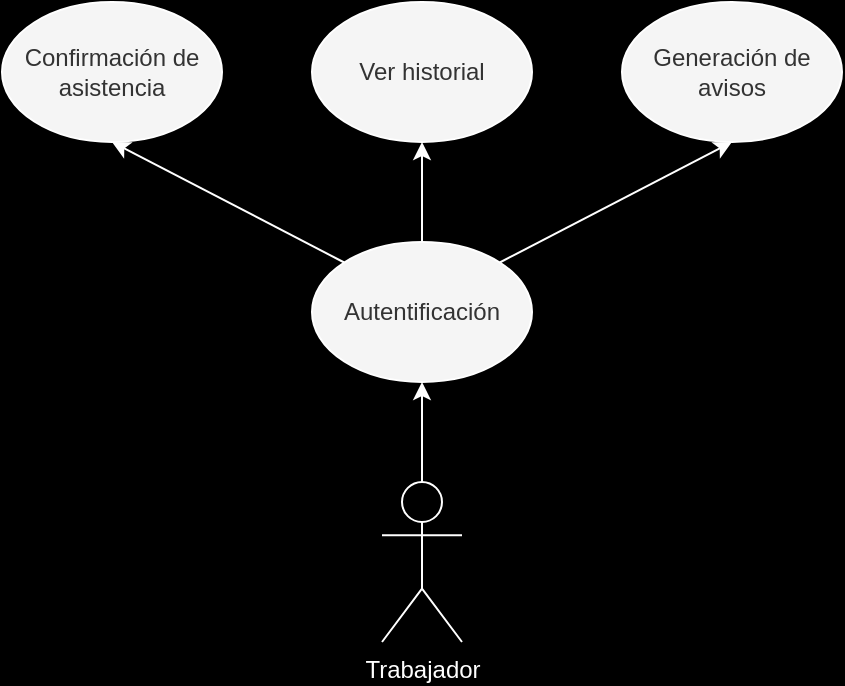 <mxfile>
    <diagram id="AiGytn9JHFQV3gxmal1b" name="Page-1">
        <mxGraphModel dx="746" dy="563" grid="1" gridSize="10" guides="1" tooltips="1" connect="1" arrows="1" fold="1" page="1" pageScale="1" pageWidth="850" pageHeight="1100" background="#000000" math="0" shadow="0">
            <root>
                <mxCell id="0"/>
                <mxCell id="1" parent="0"/>
                <mxCell id="10" style="edgeStyle=none;html=1;exitX=0.5;exitY=0;exitDx=0;exitDy=0;exitPerimeter=0;entryX=0.5;entryY=1;entryDx=0;entryDy=0;fillColor=#f5f5f5;strokeColor=#FFFFFF;" parent="1" source="2" target="5" edge="1">
                    <mxGeometry relative="1" as="geometry"/>
                </mxCell>
                <mxCell id="2" value="Trabajador" style="shape=umlActor;verticalLabelPosition=bottom;verticalAlign=top;html=1;fillColor=none;fontColor=#FFFFFF;strokeColor=#FFFFFF;" parent="1" vertex="1">
                    <mxGeometry x="405" y="630" width="40" height="80" as="geometry"/>
                </mxCell>
                <mxCell id="11" style="edgeStyle=none;html=1;exitX=0.5;exitY=0;exitDx=0;exitDy=0;entryX=0.5;entryY=1;entryDx=0;entryDy=0;fillColor=#f5f5f5;strokeColor=#FFFFFF;" parent="1" source="5" target="8" edge="1">
                    <mxGeometry relative="1" as="geometry"/>
                </mxCell>
                <mxCell id="12" style="edgeStyle=none;html=1;exitX=0;exitY=0;exitDx=0;exitDy=0;entryX=0.5;entryY=1;entryDx=0;entryDy=0;fillColor=#f5f5f5;strokeColor=#FFFFFF;" parent="1" source="5" target="7" edge="1">
                    <mxGeometry relative="1" as="geometry"/>
                </mxCell>
                <mxCell id="13" style="edgeStyle=none;html=1;exitX=1;exitY=0;exitDx=0;exitDy=0;entryX=0.5;entryY=1;entryDx=0;entryDy=0;fillColor=#f5f5f5;strokeColor=#FFFFFF;" parent="1" source="5" target="9" edge="1">
                    <mxGeometry relative="1" as="geometry"/>
                </mxCell>
                <mxCell id="5" value="Autentificación" style="ellipse;whiteSpace=wrap;html=1;fillColor=#f5f5f5;fontColor=#333333;strokeColor=#FFFFFF;" parent="1" vertex="1">
                    <mxGeometry x="370" y="510" width="110" height="70" as="geometry"/>
                </mxCell>
                <mxCell id="7" value="Confirmación de asistencia" style="ellipse;whiteSpace=wrap;html=1;fillColor=#f5f5f5;fontColor=#333333;strokeColor=#FFFFFF;" parent="1" vertex="1">
                    <mxGeometry x="215" y="390" width="110" height="70" as="geometry"/>
                </mxCell>
                <mxCell id="8" value="Ver historial" style="ellipse;whiteSpace=wrap;html=1;fillColor=#f5f5f5;fontColor=#333333;strokeColor=#FFFFFF;" parent="1" vertex="1">
                    <mxGeometry x="370" y="390" width="110" height="70" as="geometry"/>
                </mxCell>
                <mxCell id="9" value="Generación de avisos" style="ellipse;whiteSpace=wrap;html=1;fillColor=#f5f5f5;fontColor=#333333;strokeColor=#FFFFFF;" parent="1" vertex="1">
                    <mxGeometry x="525" y="390" width="110" height="70" as="geometry"/>
                </mxCell>
            </root>
        </mxGraphModel>
    </diagram>
</mxfile>